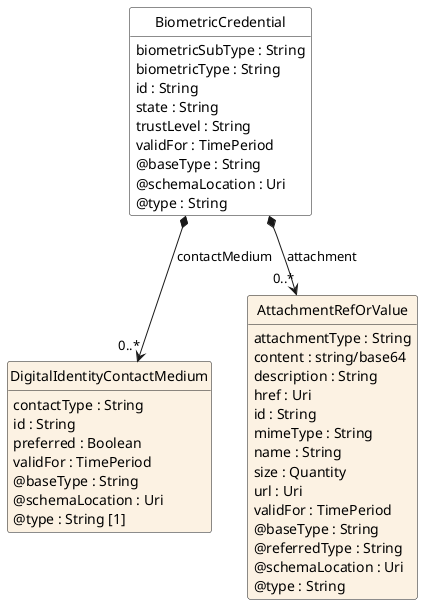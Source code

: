 @startuml
hide circle
hide methods
hide stereotype
show <<Enumeration>> stereotype
skinparam class {
   BackgroundColor<<Enumeration>> #E6F5F7
   BackgroundColor<<Ref>> #FFFFE0
   BackgroundColor<<Pivot>> #FFFFFFF
   BackgroundColor<<SimpleType>> #E2F0DA
   BackgroundColor #FCF2E3
}

class BiometricCredential <<Pivot>> {
    biometricSubType : String
    biometricType : String
    id : String
    state : String
    trustLevel : String
    validFor : TimePeriod
    @baseType : String
    @schemaLocation : Uri
    @type : String
}

class DigitalIdentityContactMedium  {
    contactType : String
    id : String
    preferred : Boolean
    validFor : TimePeriod
    @baseType : String
    @schemaLocation : Uri
    @type : String [1]
}

class AttachmentRefOrValue  {
    attachmentType : String
    content : string/base64
    description : String
    href : Uri
    id : String
    mimeType : String
    name : String
    size : Quantity
    url : Uri
    validFor : TimePeriod
    @baseType : String
    @referredType : String
    @schemaLocation : Uri
    @type : String
}

BiometricCredential *-->  "0..*" AttachmentRefOrValue : attachment

BiometricCredential *-->  "0..*" DigitalIdentityContactMedium : contactMedium

@enduml